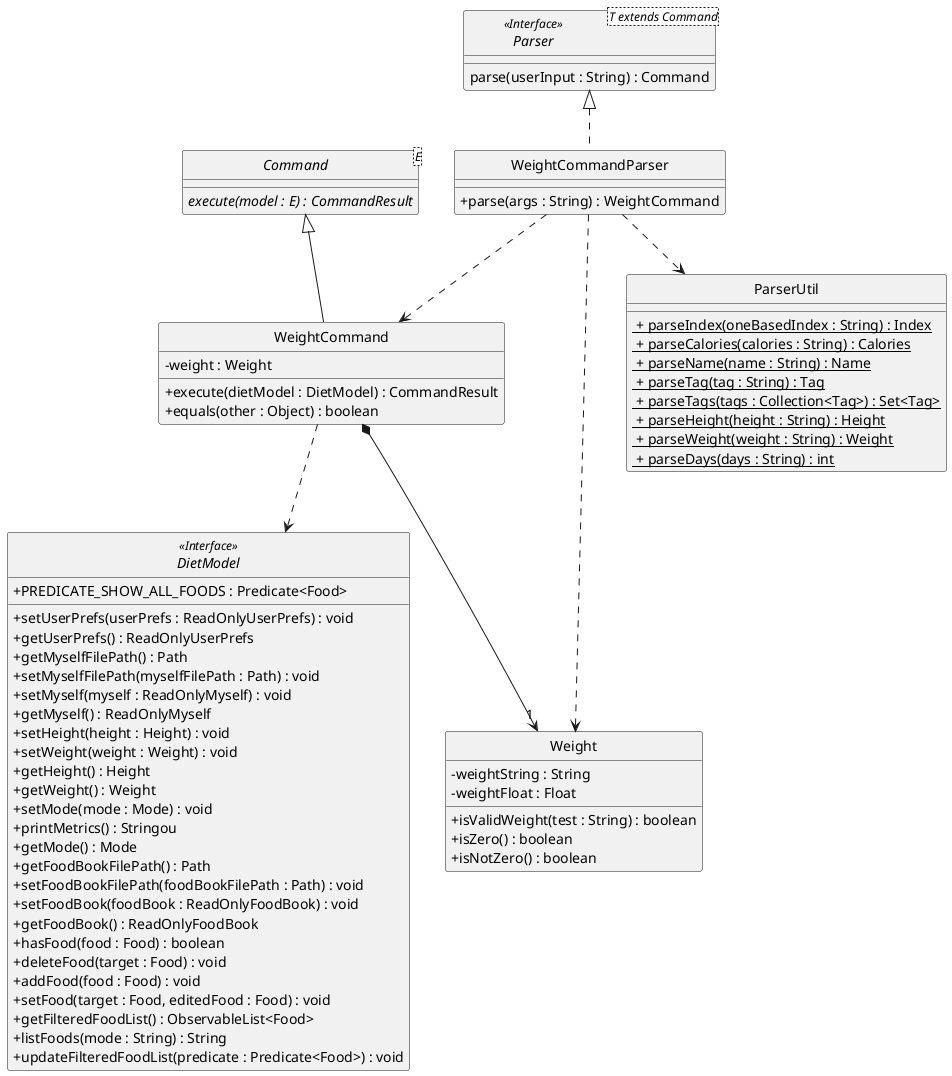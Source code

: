 @startuml
/' @author @jarrod-bob'/
/' Got inspiration and adapted
from https://github.com/AY1920S2-CS2103T-W12-1/main/blob/master/docs/images/DeliveredClassDiagram.png '/

skinparam backgroundColor #ffffff
skinparam classAttributeIconSize 0
hide circle

class WeightCommandParser implements Parser {
    /' Methods '/
    + parse(args : String) : WeightCommand
}

interface Parser<T extends Command> <<Interface>> {
    parse(userInput : String) : Command
}

abstract class Command<E> {
    {abstract} execute(model : E) : CommandResult
}

class WeightCommand extends Command {
    /' Fields '/
    - weight : Weight

    /' Methods '/
    + execute(dietModel : DietModel) : CommandResult
    + equals(other : Object) : boolean

}

interface DietModel <<Interface>> {
    + PREDICATE_SHOW_ALL_FOODS : Predicate<Food>

    + setUserPrefs(userPrefs : ReadOnlyUserPrefs) : void
    + getUserPrefs() : ReadOnlyUserPrefs
    + getMyselfFilePath() : Path
    + setMyselfFilePath(myselfFilePath : Path) : void
    + setMyself(myself : ReadOnlyMyself) : void
    + getMyself() : ReadOnlyMyself
    + setHeight(height : Height) : void
    + setWeight(weight : Weight) : void
    + getHeight() : Height
    + getWeight() : Weight
    + setMode(mode : Mode) : void
    + printMetrics() : Stringou
    + getMode() : Mode
    + getFoodBookFilePath() : Path
    + setFoodBookFilePath(foodBookFilePath : Path) : void
    + setFoodBook(foodBook : ReadOnlyFoodBook) : void
    + getFoodBook() : ReadOnlyFoodBook
    + hasFood(food : Food) : boolean
    + deleteFood(target : Food) : void
    + addFood(food : Food) : void
    + setFood(target : Food, editedFood : Food) : void
    + getFilteredFoodList() : ObservableList<Food>
    + listFoods(mode : String) : String
    + updateFilteredFoodList(predicate : Predicate<Food>) : void
}

class Weight {
    /' Fields '/
    - weightString : String
    - weightFloat : Float

    /' Methods '/
    + isValidWeight(test : String) : boolean
    + isZero() : boolean
    + isNotZero() : boolean
}

class ParserUtil {
    <u> + parseIndex(oneBasedIndex : String) : Index
    <u> + parseCalories(calories : String) : Calories
    <u> + parseName(name : String) : Name
    <u> + parseTag(tag : String) : Tag
    <u> + parseTags(tags : Collection<Tag>) : Set<Tag>
    <u> + parseHeight(height : String) : Height
    <u> + parseWeight(weight : String) : Weight
    <u> + parseDays(days : String) : int
}

WeightCommand ..> DietModel
WeightCommandParser ..> WeightCommand
WeightCommandParser ..> Weight
WeightCommandParser ..> ParserUtil
WeightCommand *--> "1" Weight


@enduml
